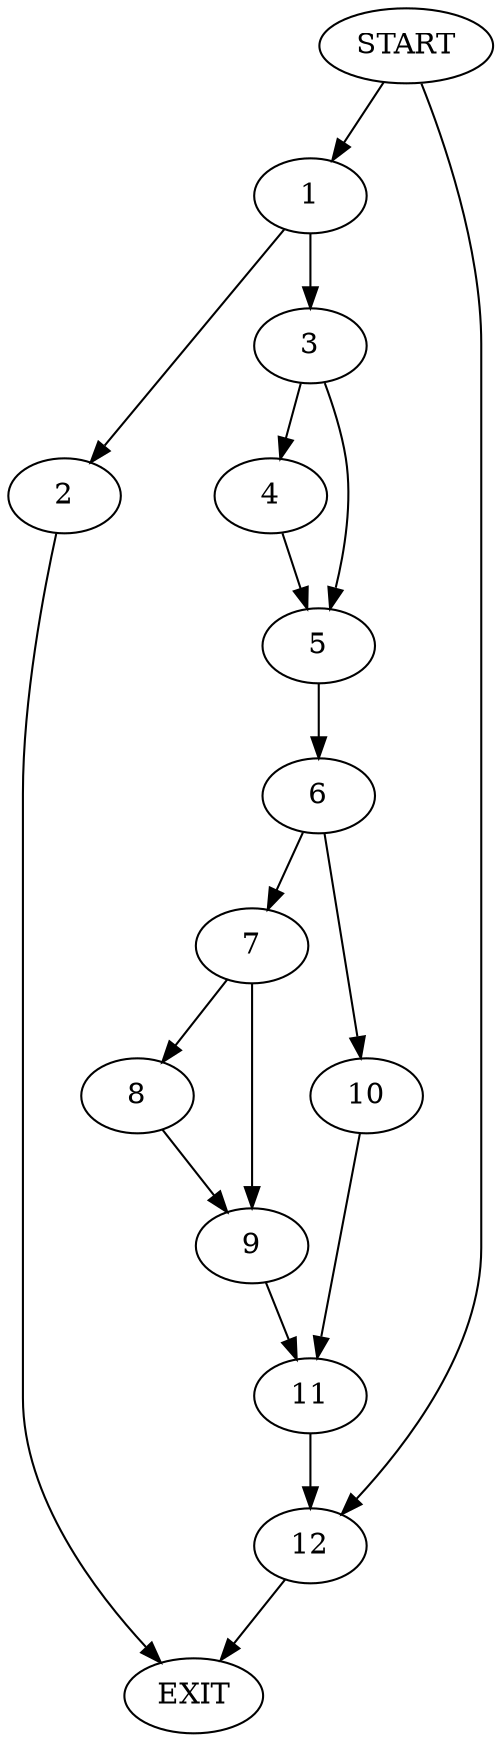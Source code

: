 digraph { 
0 [label="START"];
1;
2;
3;
4;
5;
6;
7;
8;
9;
10;
11;
12;
13[label="EXIT"];
0 -> 1;
0 -> 12;
1 -> 2;
1 -> 3;
2 -> 13;
3 -> 4;
3 -> 5;
4 -> 5;
5 -> 6;
6 -> 10;
6 -> 7;
7 -> 8;
7 -> 9;
8 -> 9;
9 -> 11;
10 -> 11;
11 -> 12;
12 -> 13;
}